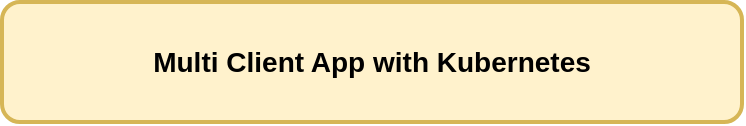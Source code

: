 <mxfile version="12.7.0" type="device"><diagram id="TyA0HcjAzKEGEjSIg17u" name="Page-1"><mxGraphModel dx="1635" dy="-357" grid="1" gridSize="10" guides="1" tooltips="1" connect="1" arrows="1" fold="1" page="1" pageScale="1" pageWidth="827" pageHeight="1169" math="0" shadow="0"><root><mxCell id="0"/><mxCell id="1" parent="0"/><mxCell id="cQmmN39b6WDsxhS2MyuN-1" value="&lt;font style=&quot;font-size: 14px&quot;&gt;&lt;b&gt;Multi Client App with Kubernetes&lt;/b&gt;&lt;/font&gt;" style="rounded=1;whiteSpace=wrap;html=1;strokeWidth=2;fillColor=#fff2cc;strokeColor=#d6b656;" vertex="1" parent="1"><mxGeometry x="40" y="1180" width="370" height="60" as="geometry"/></mxCell></root></mxGraphModel></diagram></mxfile>